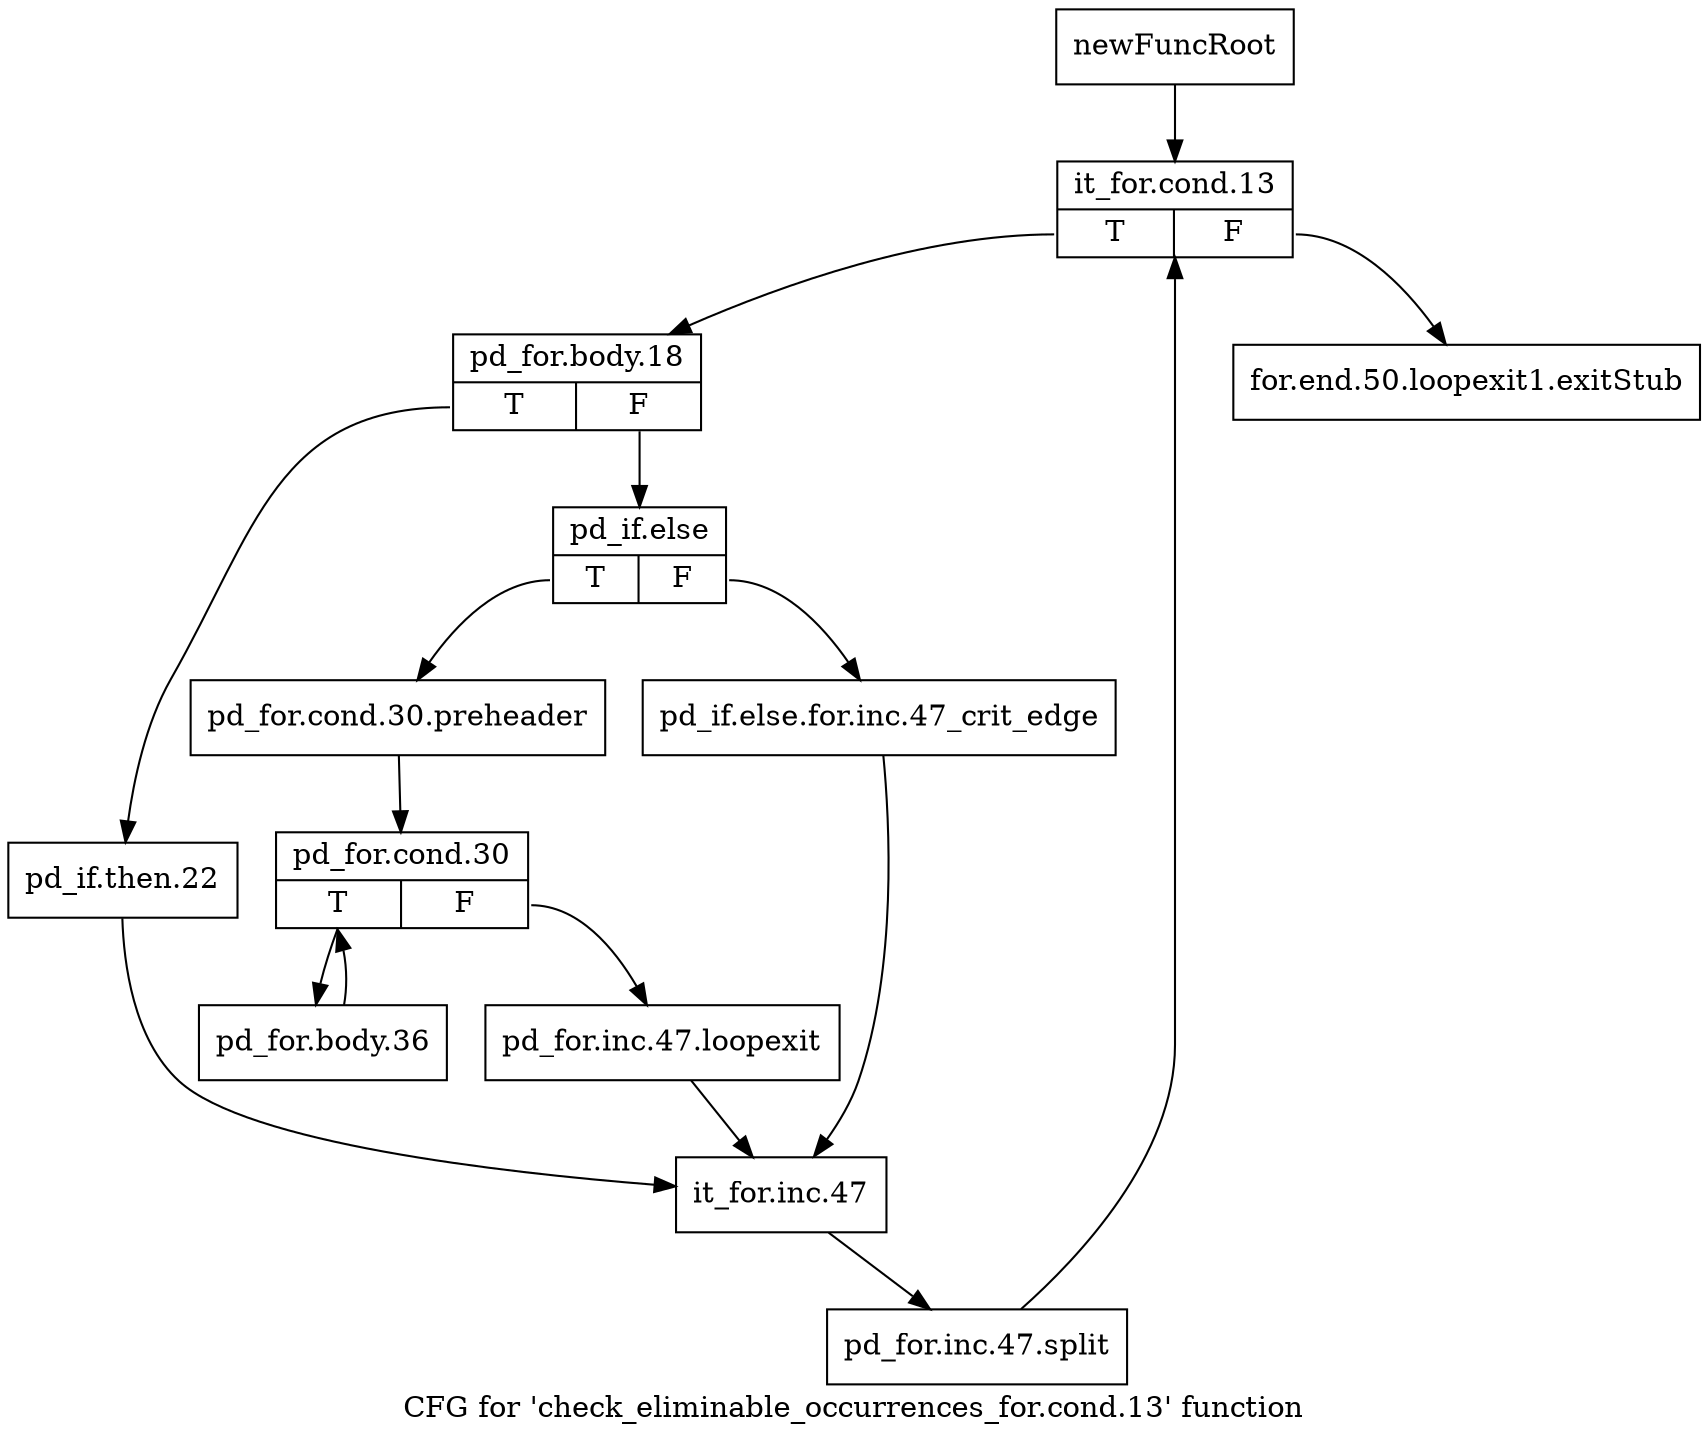 digraph "CFG for 'check_eliminable_occurrences_for.cond.13' function" {
	label="CFG for 'check_eliminable_occurrences_for.cond.13' function";

	Node0xbfe0bb0 [shape=record,label="{newFuncRoot}"];
	Node0xbfe0bb0 -> Node0xbff2cc0;
	Node0xbff2c70 [shape=record,label="{for.end.50.loopexit1.exitStub}"];
	Node0xbff2cc0 [shape=record,label="{it_for.cond.13|{<s0>T|<s1>F}}"];
	Node0xbff2cc0:s0 -> Node0xbff2d10;
	Node0xbff2cc0:s1 -> Node0xbff2c70;
	Node0xbff2d10 [shape=record,label="{pd_for.body.18|{<s0>T|<s1>F}}"];
	Node0xbff2d10:s0 -> Node0xbff2f40;
	Node0xbff2d10:s1 -> Node0xbff2d60;
	Node0xbff2d60 [shape=record,label="{pd_if.else|{<s0>T|<s1>F}}"];
	Node0xbff2d60:s0 -> Node0xbff2e00;
	Node0xbff2d60:s1 -> Node0xbff2db0;
	Node0xbff2db0 [shape=record,label="{pd_if.else.for.inc.47_crit_edge}"];
	Node0xbff2db0 -> Node0xbff2f90;
	Node0xbff2e00 [shape=record,label="{pd_for.cond.30.preheader}"];
	Node0xbff2e00 -> Node0xbff2e50;
	Node0xbff2e50 [shape=record,label="{pd_for.cond.30|{<s0>T|<s1>F}}"];
	Node0xbff2e50:s0 -> Node0xbff2ef0;
	Node0xbff2e50:s1 -> Node0xbff2ea0;
	Node0xbff2ea0 [shape=record,label="{pd_for.inc.47.loopexit}"];
	Node0xbff2ea0 -> Node0xbff2f90;
	Node0xbff2ef0 [shape=record,label="{pd_for.body.36}"];
	Node0xbff2ef0 -> Node0xbff2e50;
	Node0xbff2f40 [shape=record,label="{pd_if.then.22}"];
	Node0xbff2f40 -> Node0xbff2f90;
	Node0xbff2f90 [shape=record,label="{it_for.inc.47}"];
	Node0xbff2f90 -> Node0xfb44480;
	Node0xfb44480 [shape=record,label="{pd_for.inc.47.split}"];
	Node0xfb44480 -> Node0xbff2cc0;
}

